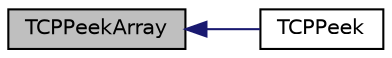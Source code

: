 digraph "TCPPeekArray"
{
  edge [fontname="Helvetica",fontsize="10",labelfontname="Helvetica",labelfontsize="10"];
  node [fontname="Helvetica",fontsize="10",shape=record];
  rankdir="LR";
  Node1 [label="TCPPeekArray",height=0.2,width=0.4,color="black", fillcolor="grey75", style="filled", fontcolor="black"];
  Node1 -> Node2 [dir="back",color="midnightblue",fontsize="10",style="solid",fontname="Helvetica"];
  Node2 [label="TCPPeek",height=0.2,width=0.4,color="black", fillcolor="white", style="filled",URL="$_t_c_p_8c.html#ace70c5eb1360822faadaab5d0431ec13"];
}
